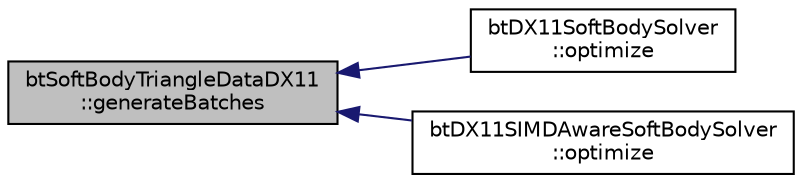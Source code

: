 digraph "btSoftBodyTriangleDataDX11::generateBatches"
{
  edge [fontname="Helvetica",fontsize="10",labelfontname="Helvetica",labelfontsize="10"];
  node [fontname="Helvetica",fontsize="10",shape=record];
  rankdir="LR";
  Node1 [label="btSoftBodyTriangleDataDX11\l::generateBatches",height=0.2,width=0.4,color="black", fillcolor="grey75", style="filled", fontcolor="black"];
  Node1 -> Node2 [dir="back",color="midnightblue",fontsize="10",style="solid"];
  Node2 [label="btDX11SoftBodySolver\l::optimize",height=0.2,width=0.4,color="black", fillcolor="white", style="filled",URL="$classbt_d_x11_soft_body_solver.html#a1d181b7e59619553241ac463db54c490"];
  Node1 -> Node3 [dir="back",color="midnightblue",fontsize="10",style="solid"];
  Node3 [label="btDX11SIMDAwareSoftBodySolver\l::optimize",height=0.2,width=0.4,color="black", fillcolor="white", style="filled",URL="$classbt_d_x11_s_i_m_d_aware_soft_body_solver.html#a575cf63485ef6a9a55f045e13dcb7717"];
}
